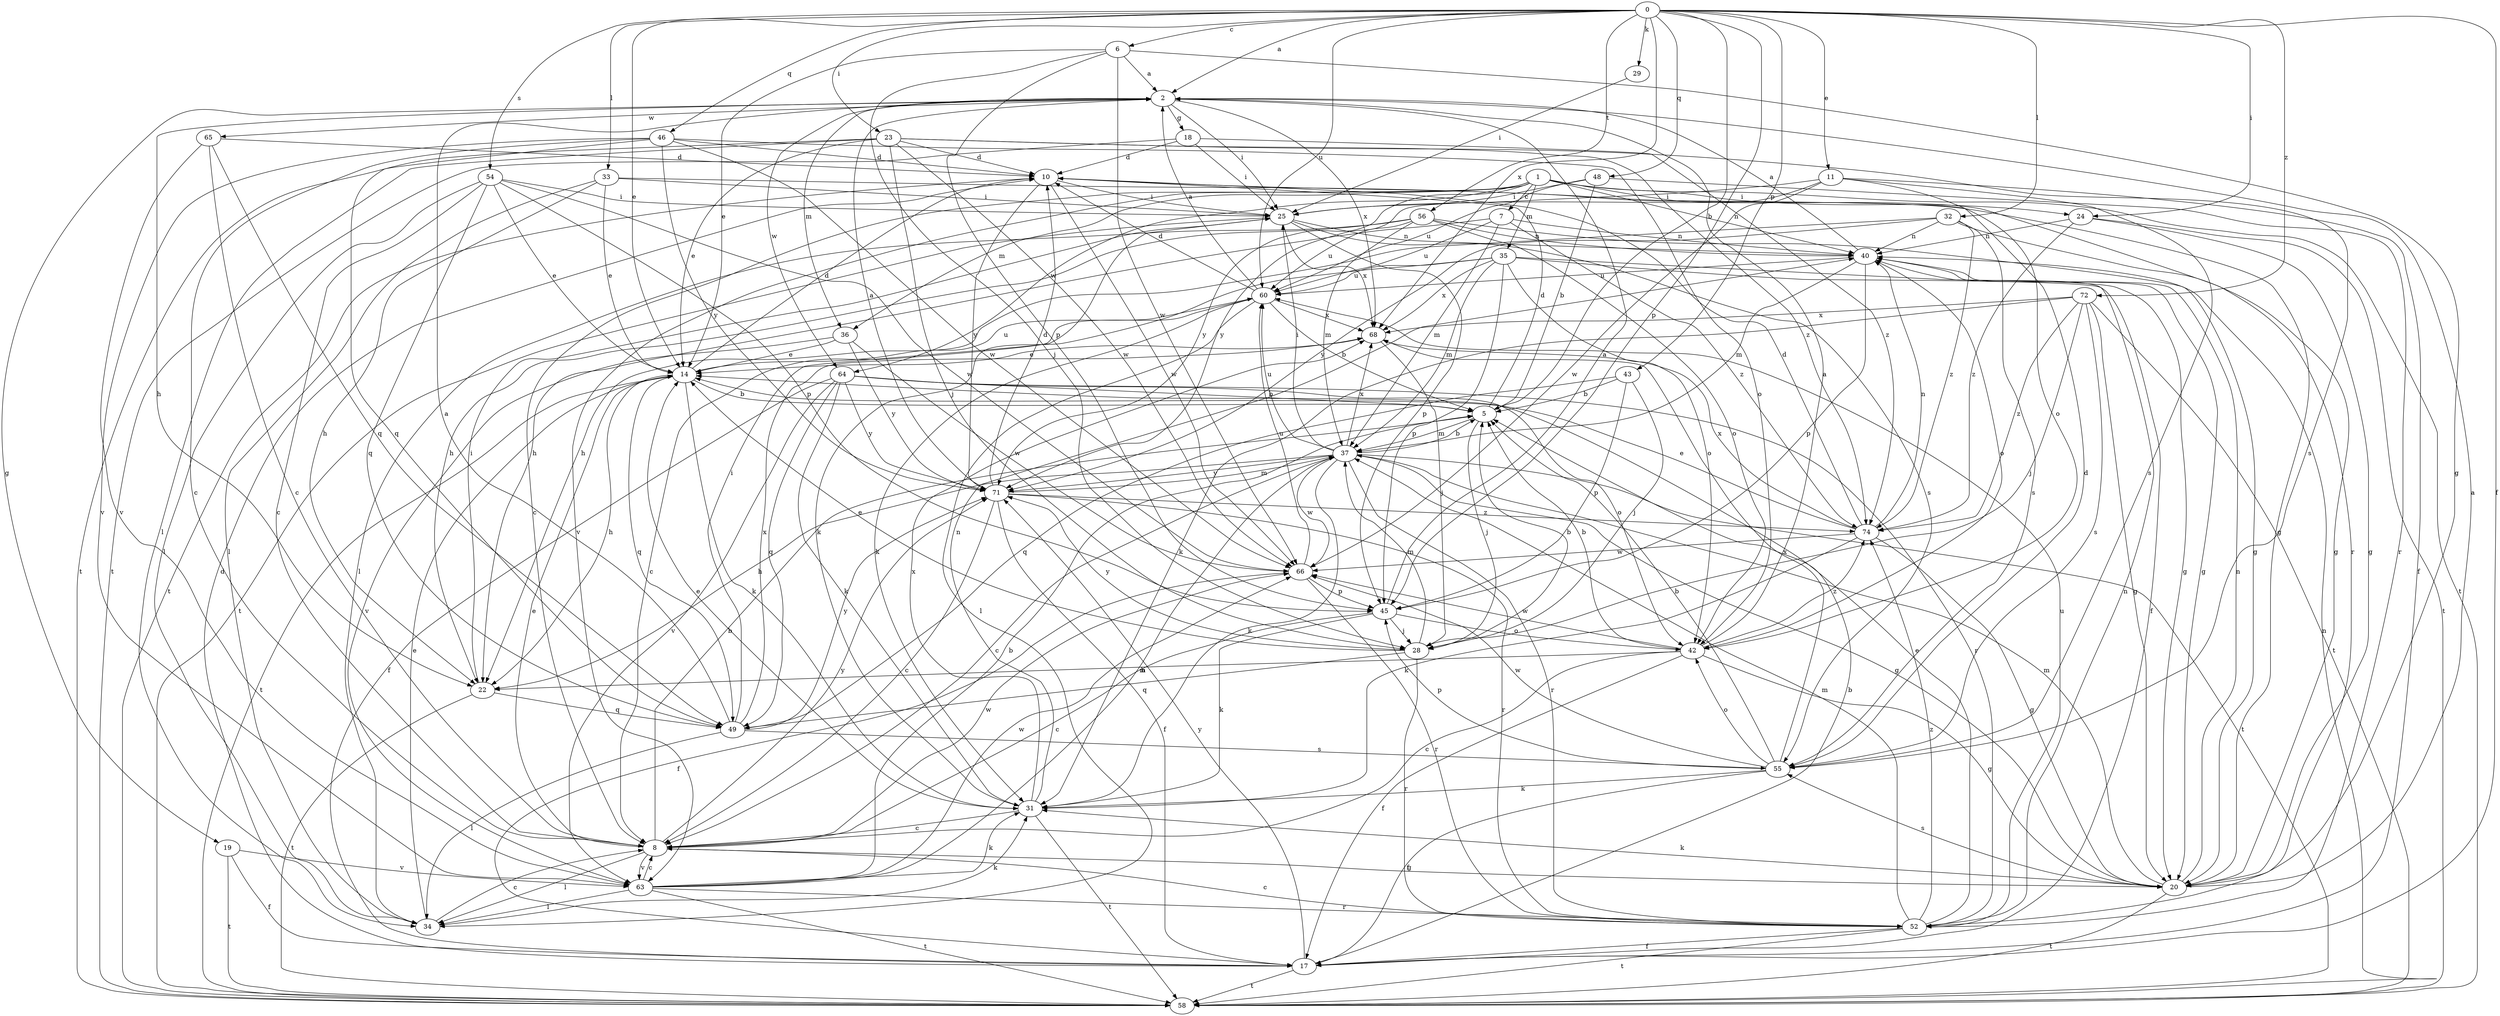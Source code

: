 strict digraph  {
0;
1;
2;
5;
6;
7;
8;
10;
11;
14;
17;
18;
19;
20;
22;
23;
24;
25;
28;
29;
31;
32;
33;
34;
35;
36;
37;
40;
42;
43;
45;
46;
48;
49;
52;
54;
55;
56;
58;
60;
63;
64;
65;
66;
68;
71;
72;
74;
0 -> 2  [label=a];
0 -> 5  [label=b];
0 -> 6  [label=c];
0 -> 11  [label=e];
0 -> 14  [label=e];
0 -> 17  [label=f];
0 -> 23  [label=i];
0 -> 24  [label=i];
0 -> 29  [label=k];
0 -> 32  [label=l];
0 -> 33  [label=l];
0 -> 43  [label=p];
0 -> 45  [label=p];
0 -> 46  [label=q];
0 -> 48  [label=q];
0 -> 54  [label=s];
0 -> 56  [label=t];
0 -> 60  [label=u];
0 -> 68  [label=x];
0 -> 72  [label=z];
1 -> 7  [label=c];
1 -> 8  [label=c];
1 -> 24  [label=i];
1 -> 35  [label=m];
1 -> 36  [label=m];
1 -> 40  [label=n];
1 -> 52  [label=r];
1 -> 58  [label=t];
1 -> 63  [label=v];
1 -> 64  [label=w];
1 -> 71  [label=y];
2 -> 18  [label=g];
2 -> 19  [label=g];
2 -> 22  [label=h];
2 -> 25  [label=i];
2 -> 36  [label=m];
2 -> 64  [label=w];
2 -> 65  [label=w];
2 -> 68  [label=x];
5 -> 10  [label=d];
5 -> 28  [label=j];
5 -> 37  [label=m];
6 -> 2  [label=a];
6 -> 14  [label=e];
6 -> 20  [label=g];
6 -> 28  [label=j];
6 -> 45  [label=p];
6 -> 66  [label=w];
7 -> 22  [label=h];
7 -> 37  [label=m];
7 -> 40  [label=n];
7 -> 60  [label=u];
7 -> 74  [label=z];
8 -> 5  [label=b];
8 -> 14  [label=e];
8 -> 20  [label=g];
8 -> 34  [label=l];
8 -> 63  [label=v];
8 -> 66  [label=w];
8 -> 71  [label=y];
10 -> 25  [label=i];
10 -> 58  [label=t];
10 -> 66  [label=w];
10 -> 71  [label=y];
11 -> 17  [label=f];
11 -> 25  [label=i];
11 -> 42  [label=o];
11 -> 55  [label=s];
11 -> 66  [label=w];
11 -> 71  [label=y];
14 -> 5  [label=b];
14 -> 10  [label=d];
14 -> 22  [label=h];
14 -> 31  [label=k];
14 -> 49  [label=q];
14 -> 58  [label=t];
14 -> 60  [label=u];
17 -> 5  [label=b];
17 -> 10  [label=d];
17 -> 58  [label=t];
17 -> 71  [label=y];
18 -> 10  [label=d];
18 -> 25  [label=i];
18 -> 58  [label=t];
18 -> 74  [label=z];
19 -> 17  [label=f];
19 -> 58  [label=t];
19 -> 63  [label=v];
20 -> 2  [label=a];
20 -> 31  [label=k];
20 -> 37  [label=m];
20 -> 40  [label=n];
20 -> 55  [label=s];
20 -> 58  [label=t];
22 -> 25  [label=i];
22 -> 49  [label=q];
22 -> 58  [label=t];
23 -> 10  [label=d];
23 -> 14  [label=e];
23 -> 28  [label=j];
23 -> 34  [label=l];
23 -> 55  [label=s];
23 -> 58  [label=t];
23 -> 66  [label=w];
23 -> 74  [label=z];
24 -> 20  [label=g];
24 -> 40  [label=n];
24 -> 58  [label=t];
24 -> 74  [label=z];
25 -> 40  [label=n];
25 -> 45  [label=p];
25 -> 55  [label=s];
25 -> 58  [label=t];
25 -> 68  [label=x];
28 -> 5  [label=b];
28 -> 14  [label=e];
28 -> 37  [label=m];
28 -> 49  [label=q];
28 -> 52  [label=r];
28 -> 71  [label=y];
29 -> 25  [label=i];
31 -> 8  [label=c];
31 -> 14  [label=e];
31 -> 40  [label=n];
31 -> 58  [label=t];
31 -> 68  [label=x];
32 -> 20  [label=g];
32 -> 22  [label=h];
32 -> 40  [label=n];
32 -> 55  [label=s];
32 -> 71  [label=y];
32 -> 74  [label=z];
33 -> 14  [label=e];
33 -> 20  [label=g];
33 -> 22  [label=h];
33 -> 25  [label=i];
33 -> 34  [label=l];
34 -> 8  [label=c];
34 -> 14  [label=e];
34 -> 31  [label=k];
35 -> 17  [label=f];
35 -> 20  [label=g];
35 -> 31  [label=k];
35 -> 37  [label=m];
35 -> 42  [label=o];
35 -> 45  [label=p];
35 -> 60  [label=u];
35 -> 68  [label=x];
36 -> 14  [label=e];
36 -> 63  [label=v];
36 -> 66  [label=w];
36 -> 71  [label=y];
37 -> 5  [label=b];
37 -> 8  [label=c];
37 -> 20  [label=g];
37 -> 22  [label=h];
37 -> 25  [label=i];
37 -> 31  [label=k];
37 -> 52  [label=r];
37 -> 58  [label=t];
37 -> 60  [label=u];
37 -> 66  [label=w];
37 -> 68  [label=x];
37 -> 71  [label=y];
40 -> 2  [label=a];
40 -> 20  [label=g];
40 -> 37  [label=m];
40 -> 42  [label=o];
40 -> 45  [label=p];
40 -> 60  [label=u];
42 -> 2  [label=a];
42 -> 5  [label=b];
42 -> 8  [label=c];
42 -> 17  [label=f];
42 -> 20  [label=g];
42 -> 22  [label=h];
42 -> 66  [label=w];
42 -> 74  [label=z];
43 -> 5  [label=b];
43 -> 28  [label=j];
43 -> 45  [label=p];
43 -> 49  [label=q];
45 -> 2  [label=a];
45 -> 8  [label=c];
45 -> 28  [label=j];
45 -> 31  [label=k];
45 -> 42  [label=o];
46 -> 8  [label=c];
46 -> 10  [label=d];
46 -> 42  [label=o];
46 -> 49  [label=q];
46 -> 63  [label=v];
46 -> 66  [label=w];
46 -> 71  [label=y];
48 -> 5  [label=b];
48 -> 25  [label=i];
48 -> 52  [label=r];
48 -> 60  [label=u];
49 -> 2  [label=a];
49 -> 25  [label=i];
49 -> 34  [label=l];
49 -> 55  [label=s];
49 -> 68  [label=x];
49 -> 71  [label=y];
52 -> 8  [label=c];
52 -> 14  [label=e];
52 -> 17  [label=f];
52 -> 37  [label=m];
52 -> 40  [label=n];
52 -> 58  [label=t];
52 -> 60  [label=u];
52 -> 74  [label=z];
54 -> 8  [label=c];
54 -> 14  [label=e];
54 -> 25  [label=i];
54 -> 34  [label=l];
54 -> 45  [label=p];
54 -> 49  [label=q];
54 -> 66  [label=w];
55 -> 5  [label=b];
55 -> 10  [label=d];
55 -> 17  [label=f];
55 -> 31  [label=k];
55 -> 42  [label=o];
55 -> 45  [label=p];
55 -> 66  [label=w];
55 -> 68  [label=x];
56 -> 20  [label=g];
56 -> 22  [label=h];
56 -> 34  [label=l];
56 -> 37  [label=m];
56 -> 40  [label=n];
56 -> 42  [label=o];
56 -> 60  [label=u];
58 -> 40  [label=n];
60 -> 2  [label=a];
60 -> 5  [label=b];
60 -> 8  [label=c];
60 -> 10  [label=d];
60 -> 31  [label=k];
60 -> 34  [label=l];
60 -> 68  [label=x];
63 -> 5  [label=b];
63 -> 8  [label=c];
63 -> 31  [label=k];
63 -> 34  [label=l];
63 -> 37  [label=m];
63 -> 52  [label=r];
63 -> 58  [label=t];
63 -> 66  [label=w];
64 -> 5  [label=b];
64 -> 17  [label=f];
64 -> 31  [label=k];
64 -> 42  [label=o];
64 -> 49  [label=q];
64 -> 52  [label=r];
64 -> 63  [label=v];
64 -> 71  [label=y];
65 -> 8  [label=c];
65 -> 10  [label=d];
65 -> 49  [label=q];
65 -> 63  [label=v];
66 -> 17  [label=f];
66 -> 45  [label=p];
66 -> 52  [label=r];
66 -> 60  [label=u];
68 -> 14  [label=e];
68 -> 28  [label=j];
71 -> 2  [label=a];
71 -> 8  [label=c];
71 -> 10  [label=d];
71 -> 17  [label=f];
71 -> 37  [label=m];
71 -> 52  [label=r];
71 -> 74  [label=z];
72 -> 20  [label=g];
72 -> 28  [label=j];
72 -> 31  [label=k];
72 -> 55  [label=s];
72 -> 58  [label=t];
72 -> 68  [label=x];
72 -> 74  [label=z];
74 -> 10  [label=d];
74 -> 14  [label=e];
74 -> 20  [label=g];
74 -> 31  [label=k];
74 -> 40  [label=n];
74 -> 66  [label=w];
74 -> 68  [label=x];
}
